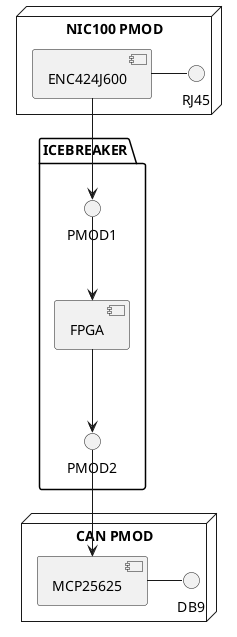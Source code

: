 @startuml

package "ICEBREAKER" {
  [FPGA]  --> PMOD2
  PMOD1 --> [FPGA]
}


node "NIC100 PMOD" {
  [ENC424J600] - RJ45
  [ENC424J600] -->  PMOD1
}




node "CAN PMOD" {
  [MCP25625] - DB9
  PMOD2 --> [MCP25625]
}


@enduml

